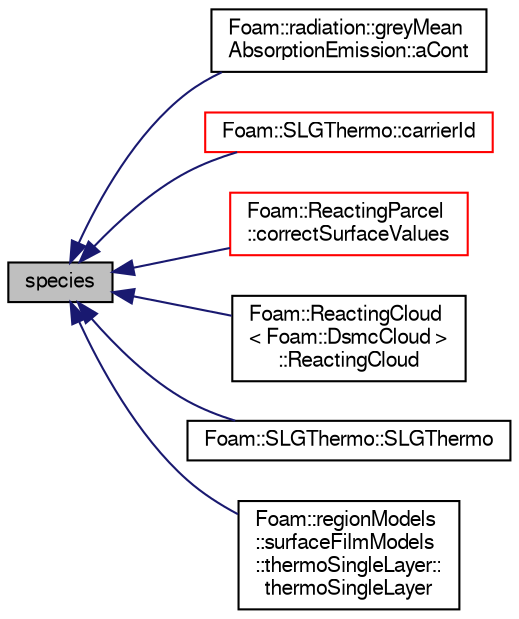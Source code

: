 digraph "species"
{
  bgcolor="transparent";
  edge [fontname="FreeSans",fontsize="10",labelfontname="FreeSans",labelfontsize="10"];
  node [fontname="FreeSans",fontsize="10",shape=record];
  rankdir="LR";
  Node34 [label="species",height=0.2,width=0.4,color="black", fillcolor="grey75", style="filled", fontcolor="black"];
  Node34 -> Node35 [dir="back",color="midnightblue",fontsize="10",style="solid",fontname="FreeSans"];
  Node35 [label="Foam::radiation::greyMean\lAbsorptionEmission::aCont",height=0.2,width=0.4,color="black",URL="$a30062.html#ace18b83f2647f21524aa32889f66afca",tooltip="Absorption coefficient for continuous phase. "];
  Node34 -> Node36 [dir="back",color="midnightblue",fontsize="10",style="solid",fontname="FreeSans"];
  Node36 [label="Foam::SLGThermo::carrierId",height=0.2,width=0.4,color="red",URL="$a30182.html#a72bc1c01f3925ac4cb21cf579083ea9b",tooltip="Index of carrier component. "];
  Node34 -> Node61 [dir="back",color="midnightblue",fontsize="10",style="solid",fontname="FreeSans"];
  Node61 [label="Foam::ReactingParcel\l::correctSurfaceValues",height=0.2,width=0.4,color="red",URL="$a23922.html#abf5f172a3acd1b1e7f81f2d0f1ca3b81",tooltip="Correct surface values due to emitted species. "];
  Node34 -> Node67 [dir="back",color="midnightblue",fontsize="10",style="solid",fontname="FreeSans"];
  Node67 [label="Foam::ReactingCloud\l\< Foam::DsmcCloud \>\l::ReactingCloud",height=0.2,width=0.4,color="black",URL="$a23814.html#a2e58a8afea4a106a799124386cb11e5d",tooltip="Construct given carrier gas fields. "];
  Node34 -> Node68 [dir="back",color="midnightblue",fontsize="10",style="solid",fontname="FreeSans"];
  Node68 [label="Foam::SLGThermo::SLGThermo",height=0.2,width=0.4,color="black",URL="$a30182.html#a1449f7662f4fbc282b86ed43f89701bf",tooltip="Construct from mesh. "];
  Node34 -> Node69 [dir="back",color="midnightblue",fontsize="10",style="solid",fontname="FreeSans"];
  Node69 [label="Foam::regionModels\l::surfaceFilmModels\l::thermoSingleLayer::\lthermoSingleLayer",height=0.2,width=0.4,color="black",URL="$a29182.html#a599169c7bc33623aea76634f78847295",tooltip="Construct from components. "];
}
